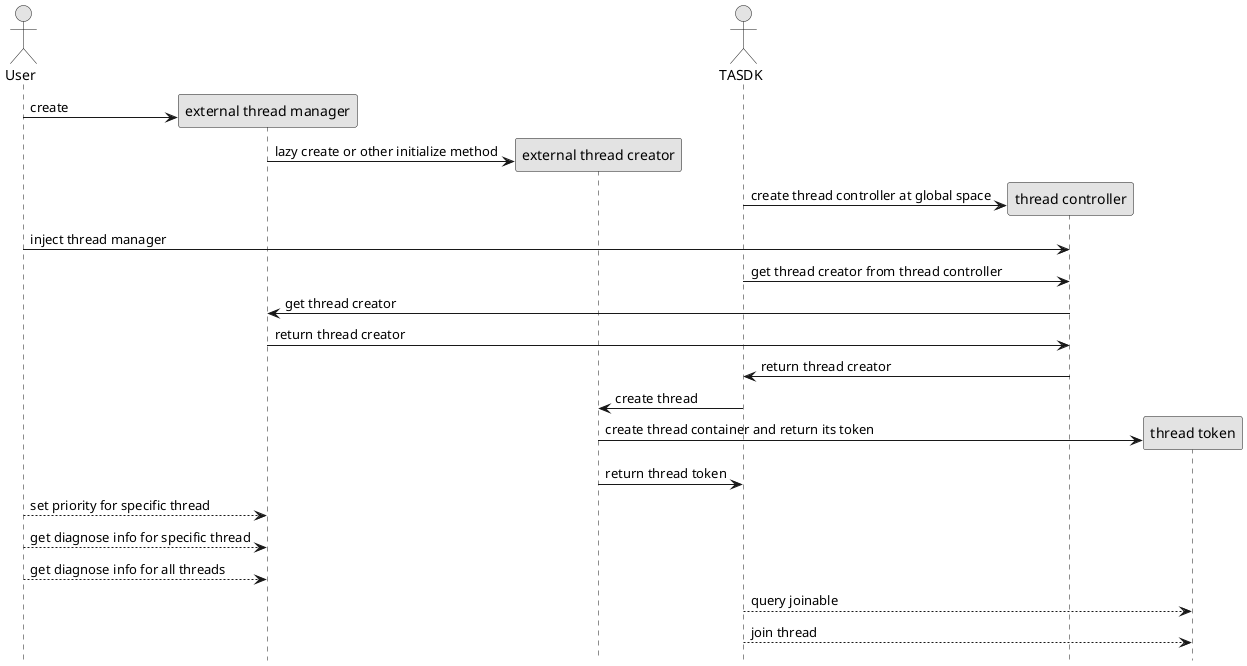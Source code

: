 @startuml use external thread manager sequence

skinparam monochrome true

hide footbox

actor User

create "external thread manager" as tm
User -> tm : create
create "external thread creator" as creator
tm -> creator : lazy create or other initialize method

actor TASDK

create "thread controller" as controller
TASDK -> controller : create thread controller at global space

User -> controller : inject thread manager


TASDK -> controller : get thread creator from thread controller
controller -> tm : get thread creator



tm -> controller : return thread creator
controller -> TASDK : return thread creator

TASDK -> creator : create thread
create "thread token" as token

creator -> token : create thread container and return its token
creator -> TASDK : return thread token

User --> tm : set priority for specific thread
User --> tm : get diagnose info for specific thread
User --> tm : get diagnose info for all threads

TASDK --> token : query joinable
TASDK --> token : join thread



@enduml